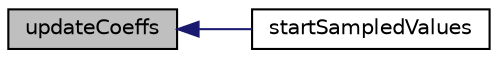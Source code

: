 digraph "updateCoeffs"
{
  bgcolor="transparent";
  edge [fontname="Helvetica",fontsize="10",labelfontname="Helvetica",labelfontsize="10"];
  node [fontname="Helvetica",fontsize="10",shape=record];
  rankdir="LR";
  Node541 [label="updateCoeffs",height=0.2,width=0.4,color="black", fillcolor="grey75", style="filled", fontcolor="black"];
  Node541 -> Node542 [dir="back",color="midnightblue",fontsize="10",style="solid",fontname="Helvetica"];
  Node542 [label="startSampledValues",height=0.2,width=0.4,color="black",URL="$a23097.html#ae611c31ce06d0aad2647c6995cee8cd5",tooltip="Return startSampledValues. "];
}
